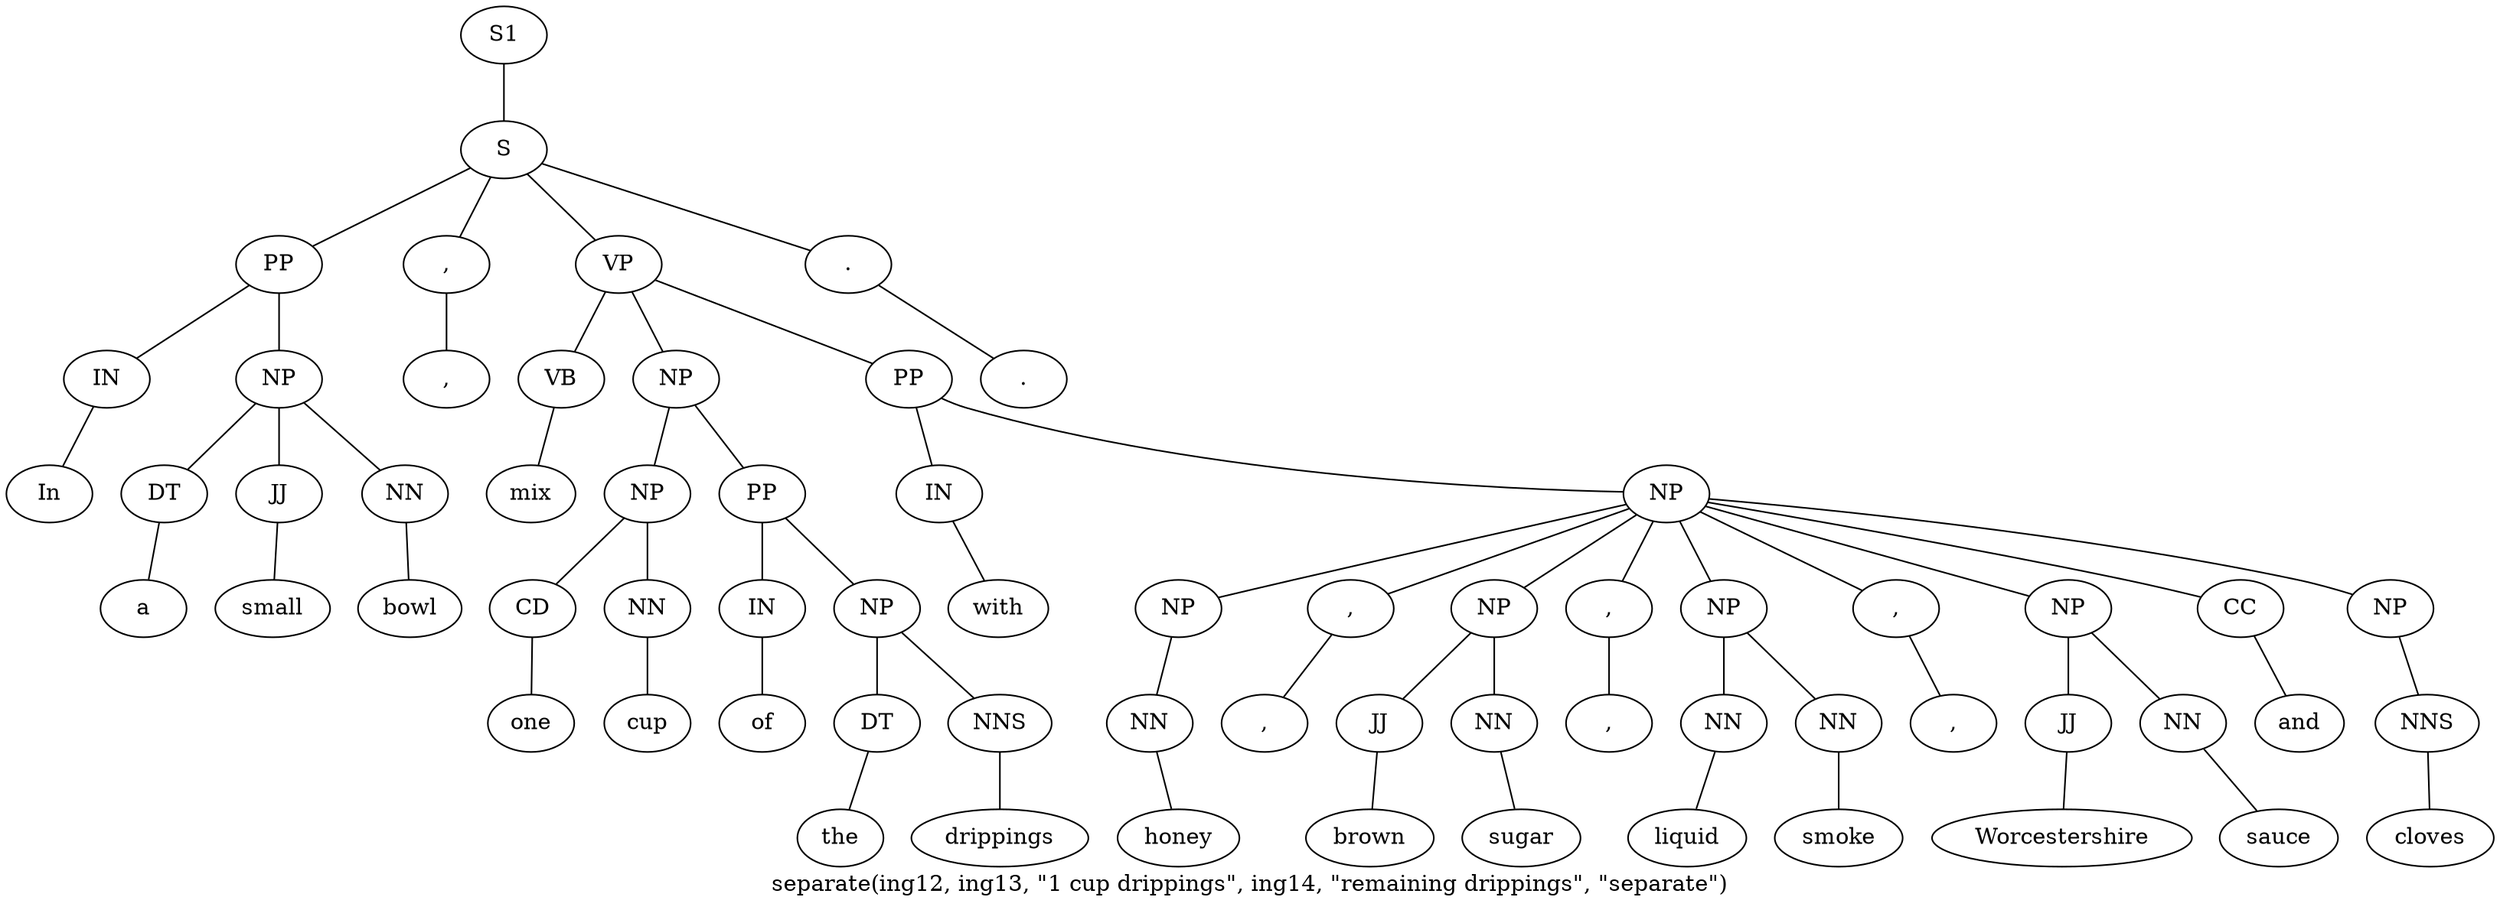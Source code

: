 graph SyntaxGraph {
	label = "separate(ing12, ing13, \"1 cup drippings\", ing14, \"remaining drippings\", \"separate\")";
	Node0 [label="S1"];
	Node1 [label="S"];
	Node2 [label="PP"];
	Node3 [label="IN"];
	Node4 [label="In"];
	Node5 [label="NP"];
	Node6 [label="DT"];
	Node7 [label="a"];
	Node8 [label="JJ"];
	Node9 [label="small"];
	Node10 [label="NN"];
	Node11 [label="bowl"];
	Node12 [label=","];
	Node13 [label=","];
	Node14 [label="VP"];
	Node15 [label="VB"];
	Node16 [label="mix"];
	Node17 [label="NP"];
	Node18 [label="NP"];
	Node19 [label="CD"];
	Node20 [label="one"];
	Node21 [label="NN"];
	Node22 [label="cup"];
	Node23 [label="PP"];
	Node24 [label="IN"];
	Node25 [label="of"];
	Node26 [label="NP"];
	Node27 [label="DT"];
	Node28 [label="the"];
	Node29 [label="NNS"];
	Node30 [label="drippings"];
	Node31 [label="PP"];
	Node32 [label="IN"];
	Node33 [label="with"];
	Node34 [label="NP"];
	Node35 [label="NP"];
	Node36 [label="NN"];
	Node37 [label="honey"];
	Node38 [label=","];
	Node39 [label=","];
	Node40 [label="NP"];
	Node41 [label="JJ"];
	Node42 [label="brown"];
	Node43 [label="NN"];
	Node44 [label="sugar"];
	Node45 [label=","];
	Node46 [label=","];
	Node47 [label="NP"];
	Node48 [label="NN"];
	Node49 [label="liquid"];
	Node50 [label="NN"];
	Node51 [label="smoke"];
	Node52 [label=","];
	Node53 [label=","];
	Node54 [label="NP"];
	Node55 [label="JJ"];
	Node56 [label="Worcestershire"];
	Node57 [label="NN"];
	Node58 [label="sauce"];
	Node59 [label="CC"];
	Node60 [label="and"];
	Node61 [label="NP"];
	Node62 [label="NNS"];
	Node63 [label="cloves"];
	Node64 [label="."];
	Node65 [label="."];

	Node0 -- Node1;
	Node1 -- Node2;
	Node1 -- Node12;
	Node1 -- Node14;
	Node1 -- Node64;
	Node2 -- Node3;
	Node2 -- Node5;
	Node3 -- Node4;
	Node5 -- Node6;
	Node5 -- Node8;
	Node5 -- Node10;
	Node6 -- Node7;
	Node8 -- Node9;
	Node10 -- Node11;
	Node12 -- Node13;
	Node14 -- Node15;
	Node14 -- Node17;
	Node14 -- Node31;
	Node15 -- Node16;
	Node17 -- Node18;
	Node17 -- Node23;
	Node18 -- Node19;
	Node18 -- Node21;
	Node19 -- Node20;
	Node21 -- Node22;
	Node23 -- Node24;
	Node23 -- Node26;
	Node24 -- Node25;
	Node26 -- Node27;
	Node26 -- Node29;
	Node27 -- Node28;
	Node29 -- Node30;
	Node31 -- Node32;
	Node31 -- Node34;
	Node32 -- Node33;
	Node34 -- Node35;
	Node34 -- Node38;
	Node34 -- Node40;
	Node34 -- Node45;
	Node34 -- Node47;
	Node34 -- Node52;
	Node34 -- Node54;
	Node34 -- Node59;
	Node34 -- Node61;
	Node35 -- Node36;
	Node36 -- Node37;
	Node38 -- Node39;
	Node40 -- Node41;
	Node40 -- Node43;
	Node41 -- Node42;
	Node43 -- Node44;
	Node45 -- Node46;
	Node47 -- Node48;
	Node47 -- Node50;
	Node48 -- Node49;
	Node50 -- Node51;
	Node52 -- Node53;
	Node54 -- Node55;
	Node54 -- Node57;
	Node55 -- Node56;
	Node57 -- Node58;
	Node59 -- Node60;
	Node61 -- Node62;
	Node62 -- Node63;
	Node64 -- Node65;
}